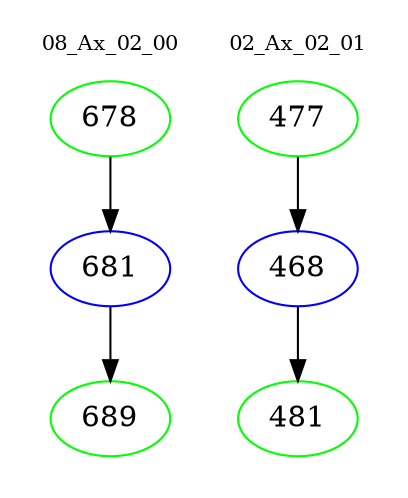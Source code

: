 digraph{
subgraph cluster_0 {
color = white
label = "08_Ax_02_00";
fontsize=10;
T0_678 [label="678", color="green"]
T0_678 -> T0_681 [color="black"]
T0_681 [label="681", color="blue"]
T0_681 -> T0_689 [color="black"]
T0_689 [label="689", color="green"]
}
subgraph cluster_1 {
color = white
label = "02_Ax_02_01";
fontsize=10;
T1_477 [label="477", color="green"]
T1_477 -> T1_468 [color="black"]
T1_468 [label="468", color="blue"]
T1_468 -> T1_481 [color="black"]
T1_481 [label="481", color="green"]
}
}
